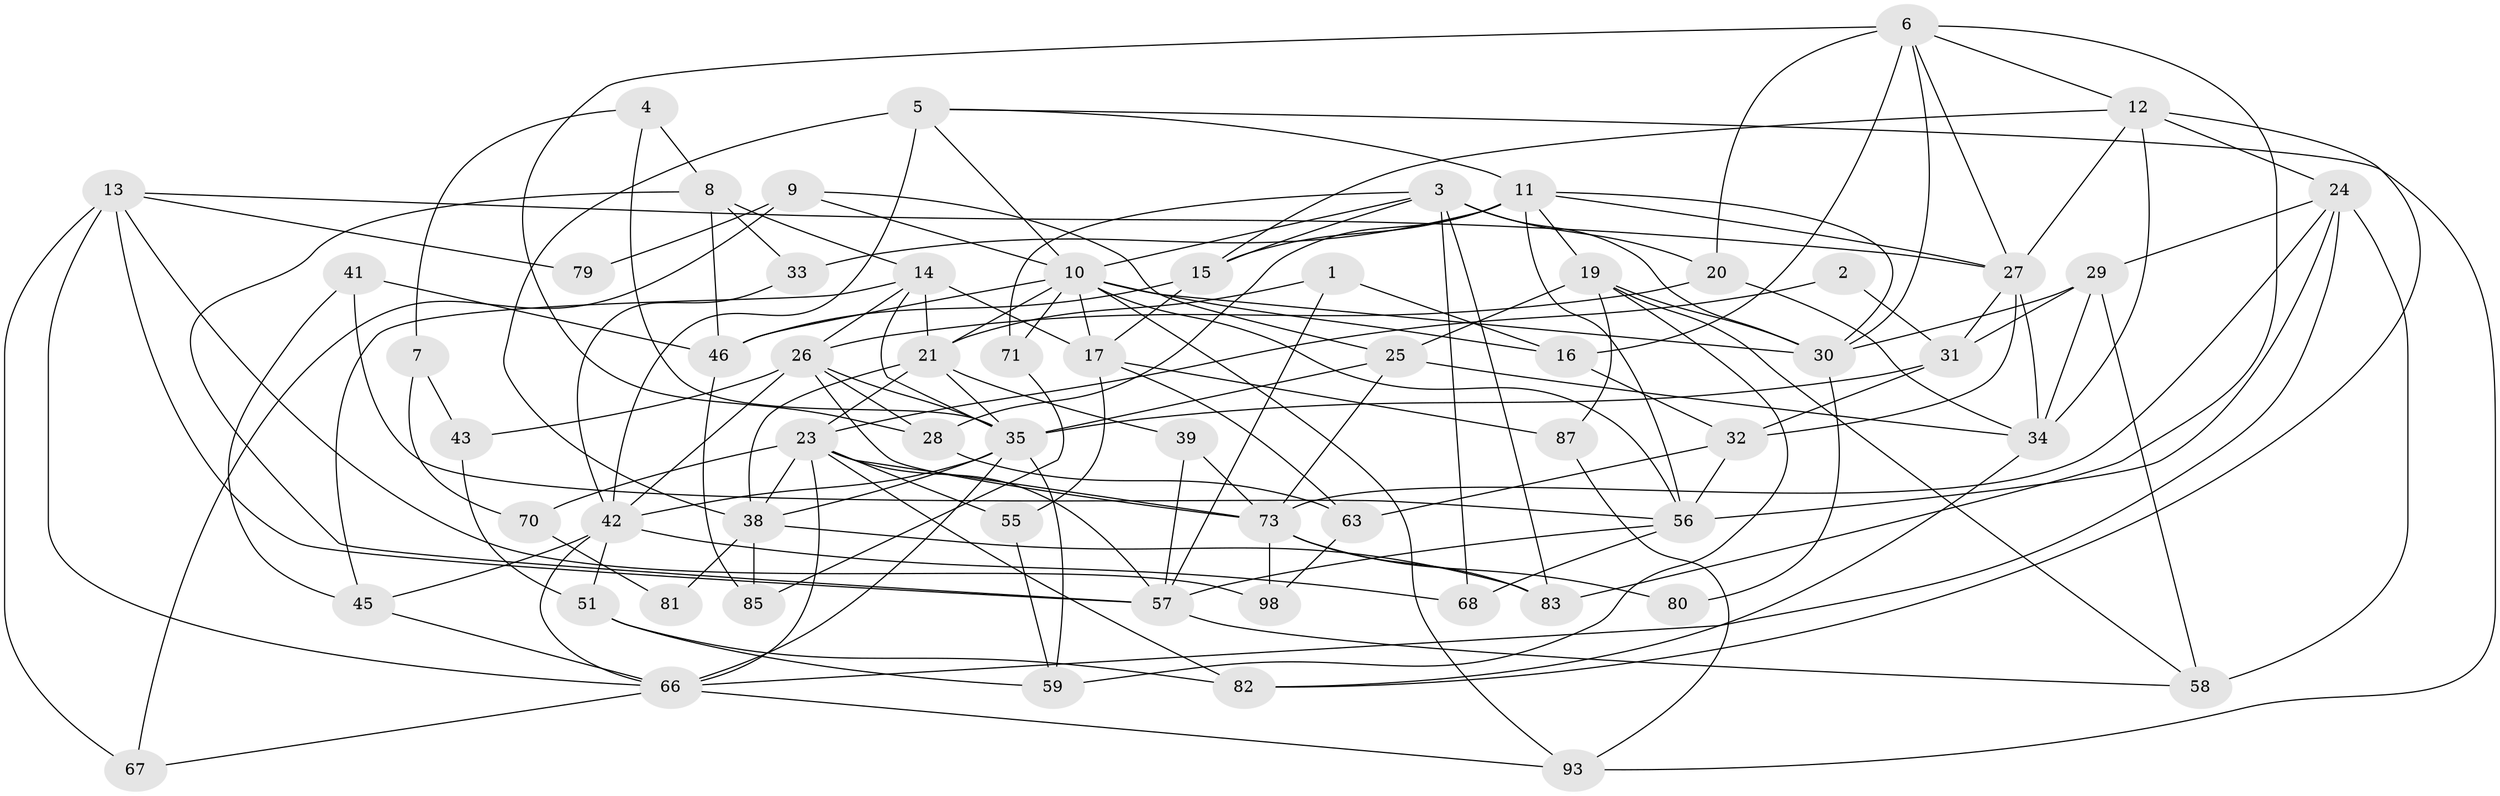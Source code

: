 // original degree distribution, {4: 0.19387755102040816, 2: 0.10204081632653061, 3: 0.336734693877551, 6: 0.10204081632653061, 7: 0.02040816326530612, 5: 0.23469387755102042, 8: 0.01020408163265306}
// Generated by graph-tools (version 1.1) at 2025/11/02/27/25 16:11:20]
// undirected, 62 vertices, 154 edges
graph export_dot {
graph [start="1"]
  node [color=gray90,style=filled];
  1;
  2;
  3 [super="+91"];
  4;
  5 [super="+47"];
  6 [super="+61"];
  7;
  8 [super="+44"];
  9 [super="+65"];
  10 [super="+18"];
  11 [super="+75"];
  12 [super="+40"];
  13;
  14 [super="+64"];
  15 [super="+22"];
  16 [super="+62"];
  17 [super="+37"];
  19 [super="+60"];
  20;
  21 [super="+77"];
  23 [super="+52"];
  24 [super="+90"];
  25;
  26 [super="+84"];
  27 [super="+72"];
  28;
  29 [super="+76"];
  30 [super="+94"];
  31 [super="+69"];
  32 [super="+49"];
  33;
  34 [super="+36"];
  35 [super="+53"];
  38 [super="+50"];
  39;
  41;
  42 [super="+54"];
  43;
  45;
  46 [super="+48"];
  51;
  55;
  56 [super="+86"];
  57 [super="+88"];
  58;
  59 [super="+92"];
  63 [super="+97"];
  66 [super="+95"];
  67 [super="+78"];
  68;
  70;
  71;
  73 [super="+74"];
  79;
  80;
  81;
  82 [super="+96"];
  83 [super="+89"];
  85;
  87;
  93;
  98;
  1 -- 21;
  1 -- 16;
  1 -- 57;
  2 -- 31;
  2 -- 23;
  3 -- 10;
  3 -- 15;
  3 -- 20;
  3 -- 83;
  3 -- 68;
  3 -- 71;
  3 -- 30;
  4 -- 7;
  4 -- 35;
  4 -- 8;
  5 -- 11;
  5 -- 93;
  5 -- 42 [weight=2];
  5 -- 10;
  5 -- 38;
  6 -- 28;
  6 -- 12;
  6 -- 20;
  6 -- 16;
  6 -- 30;
  6 -- 83;
  6 -- 27;
  7 -- 43;
  7 -- 70;
  8 -- 33;
  8 -- 46;
  8 -- 57;
  8 -- 14;
  9 -- 67 [weight=2];
  9 -- 10;
  9 -- 25;
  9 -- 79;
  10 -- 30;
  10 -- 71;
  10 -- 93;
  10 -- 16;
  10 -- 17;
  10 -- 21;
  10 -- 46;
  10 -- 56;
  11 -- 28;
  11 -- 56;
  11 -- 33;
  11 -- 27;
  11 -- 19;
  11 -- 15;
  11 -- 30;
  12 -- 15;
  12 -- 27;
  12 -- 24;
  12 -- 82;
  12 -- 34;
  13 -- 98;
  13 -- 66;
  13 -- 79;
  13 -- 67;
  13 -- 57;
  13 -- 27;
  14 -- 26;
  14 -- 45;
  14 -- 17 [weight=2];
  14 -- 35;
  14 -- 21;
  15 -- 17;
  15 -- 46;
  16 -- 32;
  17 -- 87;
  17 -- 55;
  17 -- 63;
  19 -- 25;
  19 -- 30;
  19 -- 58;
  19 -- 59;
  19 -- 87;
  20 -- 26;
  20 -- 34;
  21 -- 38;
  21 -- 39;
  21 -- 35;
  21 -- 23;
  23 -- 57;
  23 -- 55;
  23 -- 70;
  23 -- 82;
  23 -- 66;
  23 -- 73;
  23 -- 38;
  24 -- 29;
  24 -- 73;
  24 -- 58;
  24 -- 56;
  24 -- 66;
  25 -- 35;
  25 -- 73;
  25 -- 34;
  26 -- 42;
  26 -- 43;
  26 -- 73;
  26 -- 35;
  26 -- 28;
  27 -- 34;
  27 -- 32;
  27 -- 31;
  28 -- 63;
  29 -- 58;
  29 -- 34;
  29 -- 31;
  29 -- 30;
  30 -- 80;
  31 -- 35;
  31 -- 32;
  32 -- 63 [weight=2];
  32 -- 56;
  33 -- 42;
  34 -- 82;
  35 -- 59;
  35 -- 38;
  35 -- 42;
  35 -- 66;
  38 -- 85;
  38 -- 81;
  38 -- 83;
  39 -- 73;
  39 -- 57;
  41 -- 45;
  41 -- 46;
  41 -- 56;
  42 -- 66;
  42 -- 51;
  42 -- 68;
  42 -- 45;
  43 -- 51;
  45 -- 66;
  46 -- 85;
  51 -- 59;
  51 -- 82;
  55 -- 59;
  56 -- 57;
  56 -- 68;
  57 -- 58;
  63 -- 98;
  66 -- 67;
  66 -- 93;
  70 -- 81;
  71 -- 85;
  73 -- 98;
  73 -- 80;
  73 -- 83;
  87 -- 93;
}
